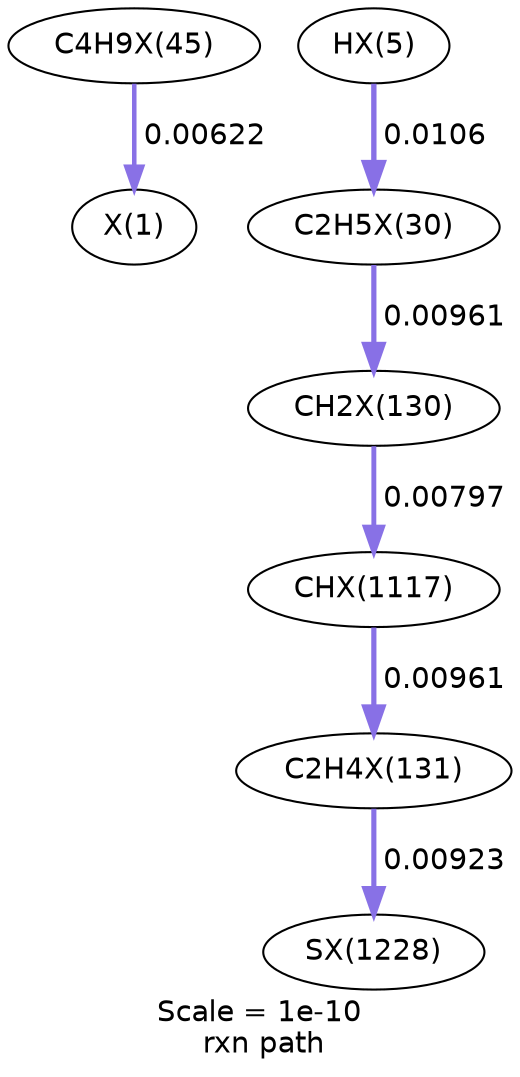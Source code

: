 digraph reaction_paths {
center=1;
s39 -> s29[fontname="Helvetica", style="setlinewidth(2.17)", arrowsize=1.08, color="0.7, 0.506, 0.9"
, label=" 0.00622"];
s30 -> s33[fontname="Helvetica", style="setlinewidth(2.57)", arrowsize=1.28, color="0.7, 0.511, 0.9"
, label=" 0.0106"];
s33 -> s44[fontname="Helvetica", style="setlinewidth(2.49)", arrowsize=1.25, color="0.7, 0.51, 0.9"
, label=" 0.00961"];
s44 -> s52[fontname="Helvetica", style="setlinewidth(2.35)", arrowsize=1.18, color="0.7, 0.508, 0.9"
, label=" 0.00797"];
s52 -> s45[fontname="Helvetica", style="setlinewidth(2.49)", arrowsize=1.25, color="0.7, 0.51, 0.9"
, label=" 0.00961"];
s45 -> s54[fontname="Helvetica", style="setlinewidth(2.46)", arrowsize=1.23, color="0.7, 0.509, 0.9"
, label=" 0.00923"];
s29 [ fontname="Helvetica", label="X(1)"];
s30 [ fontname="Helvetica", label="HX(5)"];
s33 [ fontname="Helvetica", label="C2H5X(30)"];
s39 [ fontname="Helvetica", label="C4H9X(45)"];
s44 [ fontname="Helvetica", label="CH2X(130)"];
s45 [ fontname="Helvetica", label="C2H4X(131)"];
s52 [ fontname="Helvetica", label="CHX(1117)"];
s54 [ fontname="Helvetica", label="SX(1228)"];
 label = "Scale = 1e-10\l rxn path";
 fontname = "Helvetica";
}
